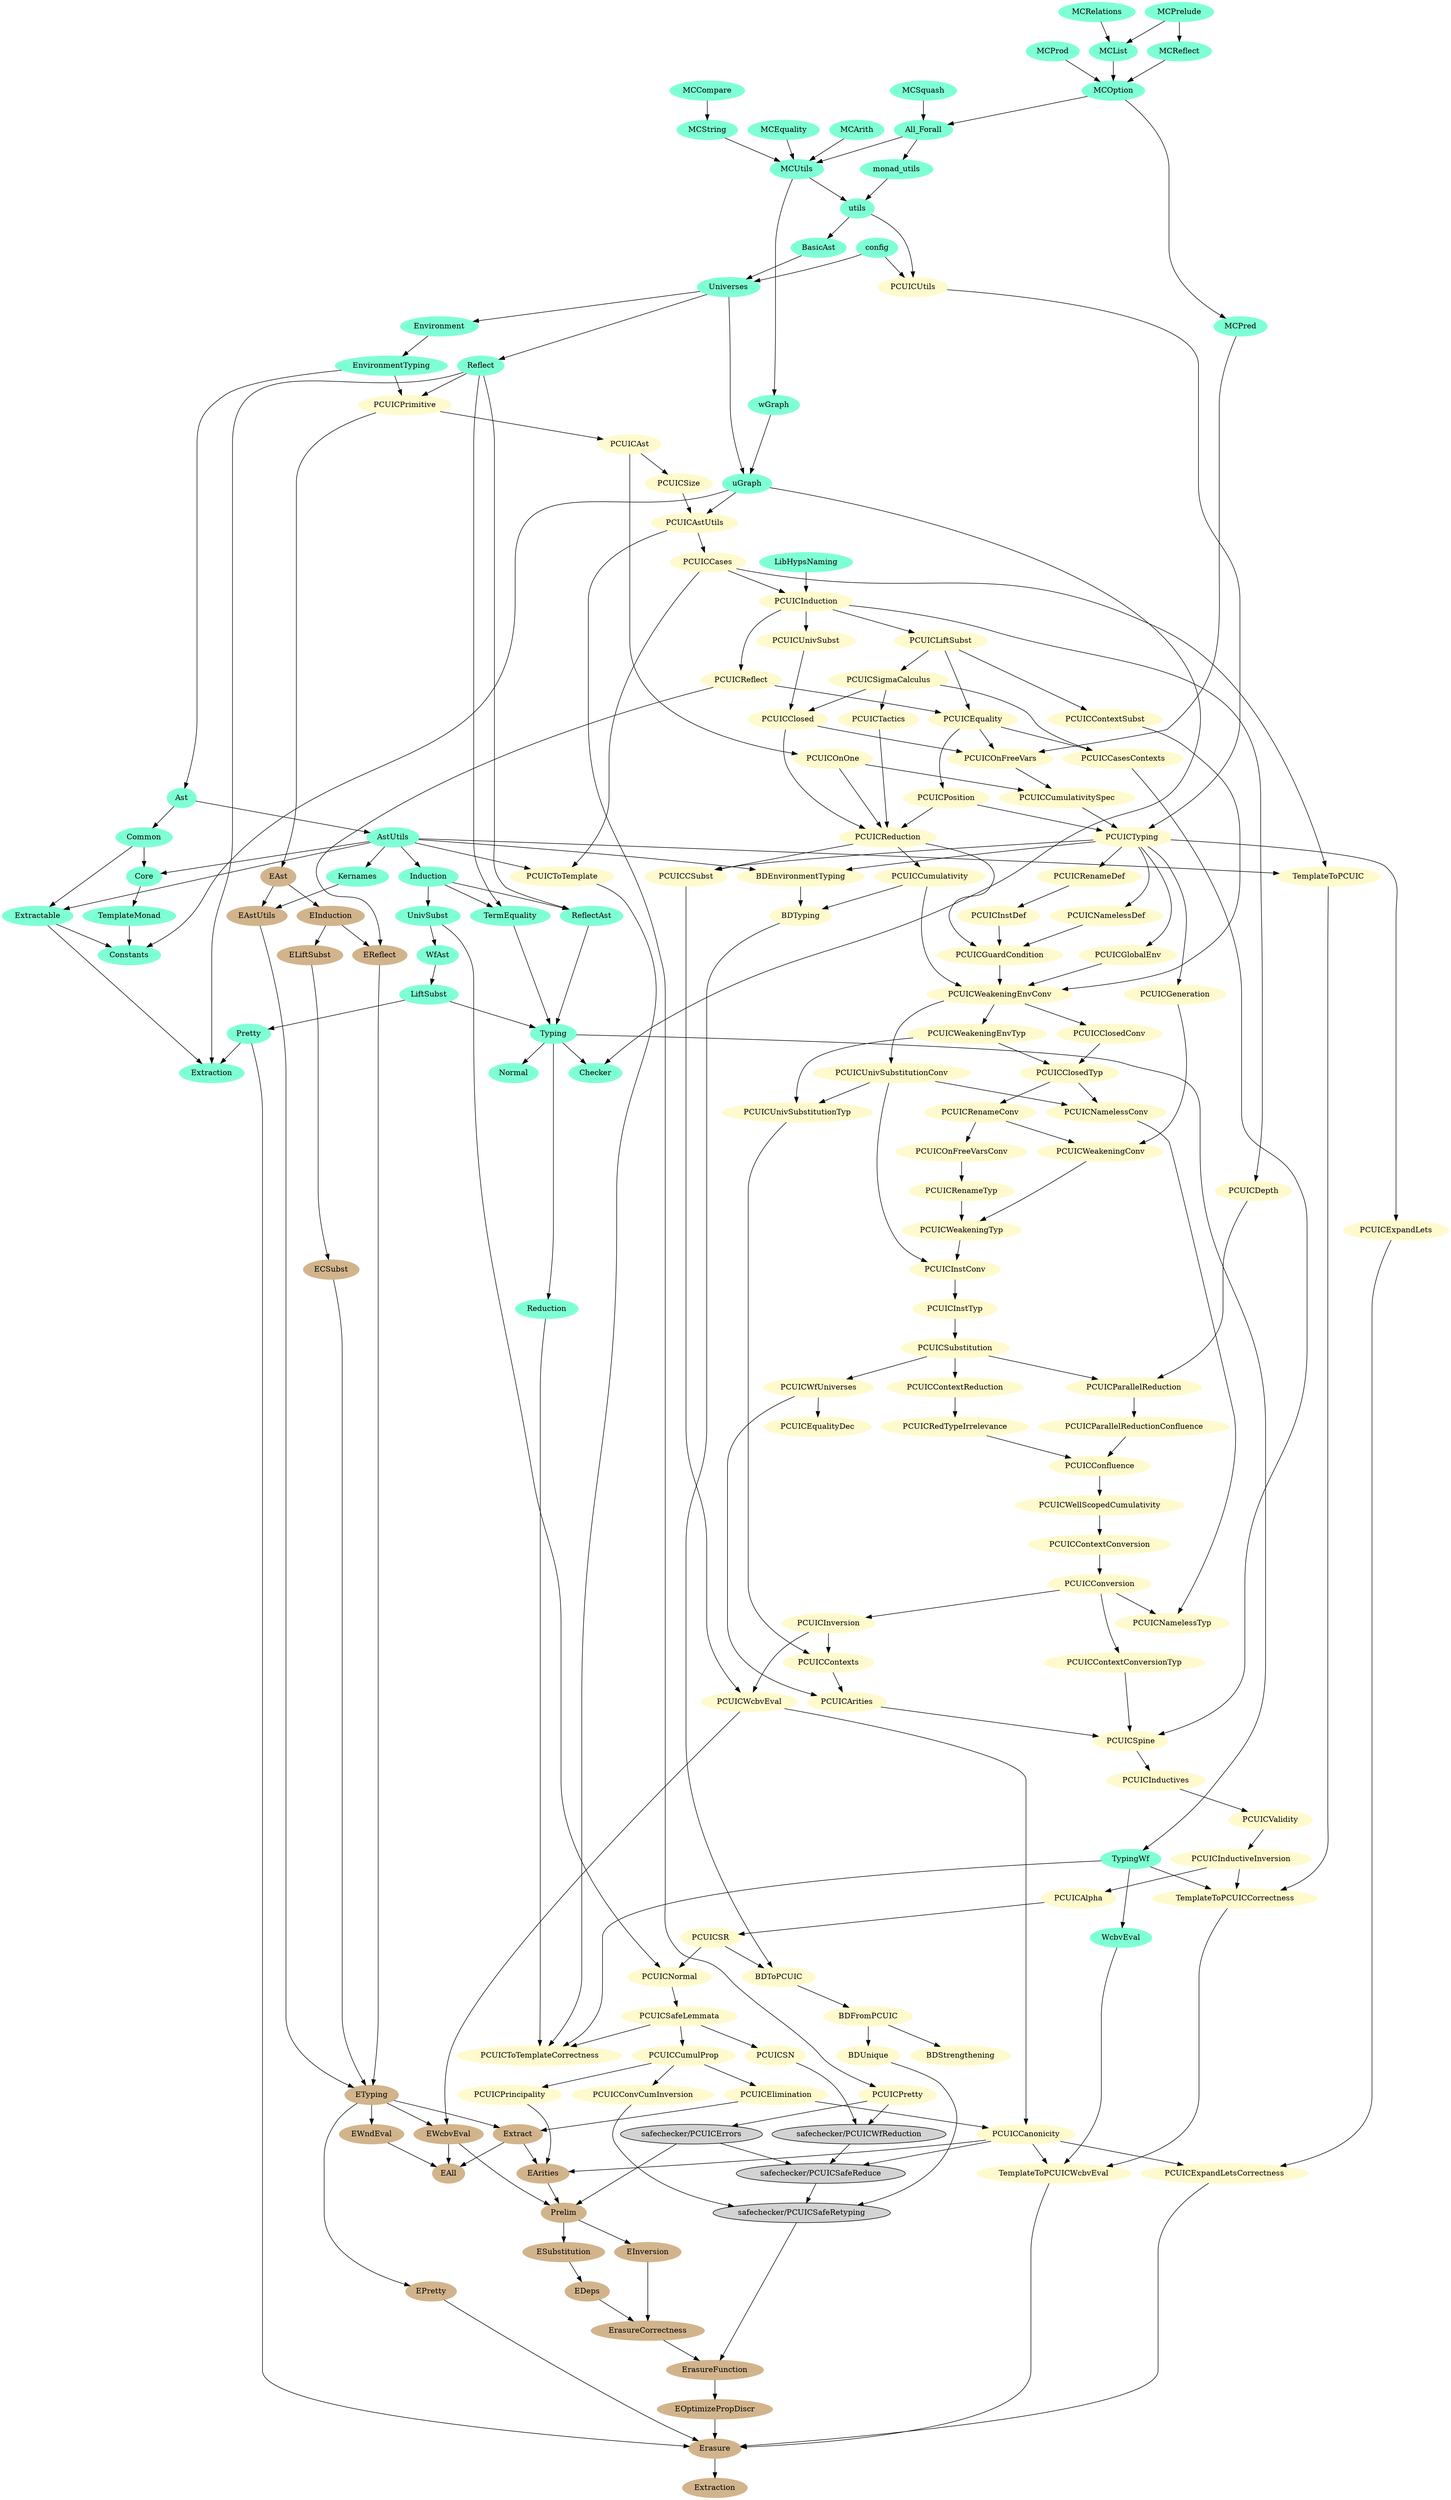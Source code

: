 digraph dependencies {
node[style=filled]
"template-coq/Extraction"[label="Extraction", color=aquamarine]
"template-coq/Constants"[label="Constants", color=aquamarine]
"template-coq/monad_utils"[label="monad_utils", color=aquamarine]
"template-coq/TemplateMonad/Extractable"[label="Extractable", color=aquamarine]
"template-coq/TemplateMonad/Core"[label="Core", color=aquamarine]
"template-coq/TemplateMonad/Common"[label="Common", color=aquamarine]
"template-coq/TemplateMonad"[label="TemplateMonad", color=aquamarine]
"template-coq/Checker"[label="Checker", color=aquamarine]
"template-coq/WcbvEval"[label="WcbvEval", color=aquamarine]
"template-coq/Normal"[label="Normal", color=aquamarine]
"template-coq/TypingWf"[label="TypingWf", color=aquamarine]
"template-coq/Reduction"[label="Reduction", color=aquamarine]
"template-coq/Typing"[label="Typing", color=aquamarine]
"template-coq/TermEquality"[label="TermEquality", color=aquamarine]
"template-coq/Pretty"[label="Pretty", color=aquamarine]
"template-coq/UnivSubst"[label="UnivSubst", color=aquamarine]
"template-coq/LiftSubst"[label="LiftSubst", color=aquamarine]
"template-coq/WfAst"[label="WfAst", color=aquamarine]
"template-coq/EnvironmentTyping"[label="EnvironmentTyping", color=aquamarine]
"template-coq/Induction"[label="Induction", color=aquamarine]
"template-coq/Kernames"[label="Kernames", color=aquamarine]
"template-coq/ReflectAst"[label="ReflectAst", color=aquamarine]
"template-coq/Reflect"[label="Reflect", color=aquamarine]
"template-coq/AstUtils"[label="AstUtils", color=aquamarine]
"template-coq/Ast"[label="Ast", color=aquamarine]
"template-coq/Environment"[label="Environment", color=aquamarine]
"template-coq/BasicAst"[label="BasicAst", color=aquamarine]
"template-coq/Universes"[label="Universes", color=aquamarine]
"template-coq/config"[label="config", color=aquamarine]
"template-coq/utils"[label="utils", color=aquamarine]
"template-coq/common/uGraph"[label="uGraph", color=aquamarine]
"template-coq/utils/MCUtils"[label="MCUtils", color=aquamarine]
"template-coq/utils/wGraph"[label="wGraph", color=aquamarine]
"template-coq/utils/MCString"[label="MCString", color=aquamarine]
"template-coq/utils/MCSquash"[label="MCSquash", color=aquamarine]
"template-coq/utils/MCRelations"[label="MCRelations", color=aquamarine]
"template-coq/utils/MCPred"[label="MCPred", color=aquamarine]
"template-coq/utils/MCProd"[label="MCProd", color=aquamarine]
"template-coq/utils/MCOption"[label="MCOption", color=aquamarine]
"template-coq/utils/MCList"[label="MCList", color=aquamarine]
"template-coq/utils/LibHypsNaming"[label="LibHypsNaming", color=aquamarine]
"template-coq/utils/MCEquality"[label="MCEquality", color=aquamarine]
"template-coq/utils/MCCompare"[label="MCCompare", color=aquamarine]
"template-coq/utils/MCArith"[label="MCArith", color=aquamarine]
"template-coq/utils/All_Forall"[label="All_Forall", color=aquamarine]
"template-coq/utils/MCReflect"[label="MCReflect", color=aquamarine]
"template-coq/utils/MCPrelude"[label="MCPrelude", color=aquamarine]
"template-coq/EnvironmentTyping" -> "template-coq/Ast"
"template-coq/Ast" -> "template-coq/AstUtils"
"template-coq/utils" -> "template-coq/BasicAst"
"template-coq/Typing" -> "template-coq/Checker"
"template-coq/common/uGraph" -> "template-coq/Checker"
"template-coq/TemplateMonad" -> "template-coq/Constants"
"template-coq/TemplateMonad/Extractable" -> "template-coq/Constants"
"template-coq/common/uGraph" -> "template-coq/Constants"
"template-coq/Universes" -> "template-coq/Environment"
"template-coq/Environment" -> "template-coq/EnvironmentTyping"
"template-coq/Pretty" -> "template-coq/Extraction"
"template-coq/Reflect" -> "template-coq/Extraction"
"template-coq/TemplateMonad/Extractable" -> "template-coq/Extraction"
"template-coq/AstUtils" -> "template-coq/Induction"
"template-coq/AstUtils" -> "template-coq/Kernames"
"template-coq/WfAst" -> "template-coq/LiftSubst"
"template-coq/Typing" -> "template-coq/Normal"
"template-coq/LiftSubst" -> "template-coq/Pretty"
"template-coq/Typing" -> "template-coq/Reduction"
"template-coq/Universes" -> "template-coq/Reflect"
"template-coq/Induction" -> "template-coq/ReflectAst"
"template-coq/Reflect" -> "template-coq/ReflectAst"
"template-coq/TemplateMonad/Core" -> "template-coq/TemplateMonad"
"template-coq/Ast" -> "template-coq/TemplateMonad/Common"
"template-coq/AstUtils" -> "template-coq/TemplateMonad/Core"
"template-coq/TemplateMonad/Common" -> "template-coq/TemplateMonad/Core"
"template-coq/AstUtils" -> "template-coq/TemplateMonad/Extractable"
"template-coq/TemplateMonad/Common" -> "template-coq/TemplateMonad/Extractable"
"template-coq/Induction" -> "template-coq/TermEquality"
"template-coq/Reflect" -> "template-coq/TermEquality"
"template-coq/LiftSubst" -> "template-coq/Typing"
"template-coq/ReflectAst" -> "template-coq/Typing"
"template-coq/TermEquality" -> "template-coq/Typing"
"template-coq/Typing" -> "template-coq/TypingWf"
"template-coq/Induction" -> "template-coq/UnivSubst"
"template-coq/BasicAst" -> "template-coq/Universes"
"template-coq/config" -> "template-coq/Universes"
"template-coq/TypingWf" -> "template-coq/WcbvEval"
"template-coq/UnivSubst" -> "template-coq/WfAst"
"template-coq/Universes" -> "template-coq/common/uGraph"
"template-coq/utils/wGraph" -> "template-coq/common/uGraph"
"template-coq/utils/All_Forall" -> "template-coq/monad_utils"
"template-coq/monad_utils" -> "template-coq/utils"
"template-coq/utils/MCUtils" -> "template-coq/utils"
"template-coq/utils/MCOption" -> "template-coq/utils/All_Forall"
"template-coq/utils/MCSquash" -> "template-coq/utils/All_Forall"
"template-coq/utils/MCPrelude" -> "template-coq/utils/MCList"
"template-coq/utils/MCRelations" -> "template-coq/utils/MCList"
"template-coq/utils/MCList" -> "template-coq/utils/MCOption"
"template-coq/utils/MCProd" -> "template-coq/utils/MCOption"
"template-coq/utils/MCReflect" -> "template-coq/utils/MCOption"
"template-coq/utils/MCOption" -> "template-coq/utils/MCPred"
"template-coq/utils/MCPrelude" -> "template-coq/utils/MCReflect"
"template-coq/utils/MCCompare" -> "template-coq/utils/MCString"
"template-coq/utils/All_Forall" -> "template-coq/utils/MCUtils"
"template-coq/utils/MCArith" -> "template-coq/utils/MCUtils"
"template-coq/utils/MCEquality" -> "template-coq/utils/MCUtils"
"template-coq/utils/MCString" -> "template-coq/utils/MCUtils"
"template-coq/utils/MCUtils" -> "template-coq/utils/wGraph"
"erasure/Erasure"[label="Erasure", color=tan]
"erasure/EOptimizePropDiscr"[label="EOptimizePropDiscr", color=tan]
"erasure/ErasureFunction"[label="ErasureFunction", color=tan]
"erasure/ErasureCorrectness"[label="ErasureCorrectness", color=tan]
"erasure/EArities"[label="EArities", color=tan]
"erasure/EInversion"[label="EInversion", color=tan]
"erasure/ESubstitution"[label="ESubstitution", color=tan]
"erasure/Prelim"[label="Prelim", color=tan]
"erasure/Extraction"[label="Extraction", color=tan]
"erasure/EAll"[label="EAll", color=tan]
"erasure/EDeps"[label="EDeps", color=tan]
"erasure/Extract"[label="Extract", color=tan]
"erasure/ETyping"[label="ETyping", color=tan]
"erasure/EWndEval"[label="EWndEval", color=tan]
"erasure/EWcbvEval"[label="EWcbvEval", color=tan]
"erasure/ECSubst"[label="ECSubst", color=tan]
"erasure/EPretty"[label="EPretty", color=tan]
"erasure/EReflect"[label="EReflect", color=tan]
"erasure/ELiftSubst"[label="ELiftSubst", color=tan]
"erasure/EInduction"[label="EInduction", color=tan]
"erasure/EAstUtils"[label="EAstUtils", color=tan]
"erasure/EAst"[label="EAst", color=tan]
"pcuic/PCUICTyping" -> "pcuic/Bidirectional/BDEnvironmentTyping"
"template-coq/AstUtils" -> "pcuic/Bidirectional/BDEnvironmentTyping"
"pcuic/Bidirectional/BDToPCUIC" -> "pcuic/Bidirectional/BDFromPCUIC"
"pcuic/Bidirectional/BDTyping" -> "pcuic/Bidirectional/BDToPCUIC"
"pcuic/PCUICSR" -> "pcuic/Bidirectional/BDToPCUIC"
"pcuic/Bidirectional/BDEnvironmentTyping" -> "pcuic/Bidirectional/BDTyping"
"pcuic/PCUICCumulativity" -> "pcuic/Bidirectional/BDTyping"
"pcuic/Bidirectional/BDFromPCUIC" -> "pcuic/Bidirectional/BDUnique"
"pcuic/Conversion/PCUICWeakeningEnvConv" -> "pcuic/Conversion/PCUICClosedConv"
"pcuic/Conversion/PCUICUnivSubstitutionConv" -> "pcuic/Conversion/PCUICInstConv"
"pcuic/Typing/PCUICWeakeningTyp" -> "pcuic/Conversion/PCUICInstConv"
"pcuic/Conversion/PCUICRenameConv" -> "pcuic/Conversion/PCUICOnFreeVarsConv"
"pcuic/Typing/PCUICClosedTyp" -> "pcuic/Conversion/PCUICRenameConv"
"pcuic/Conversion/PCUICWeakeningEnvConv" -> "pcuic/Conversion/PCUICUnivSubstitutionConv"
"pcuic/Conversion/PCUICRenameConv" -> "pcuic/Conversion/PCUICWeakeningConv"
"pcuic/PCUICGeneration" -> "pcuic/Conversion/PCUICWeakeningConv"
"pcuic/PCUICContextSubst" -> "pcuic/Conversion/PCUICWeakeningEnvConv"
"pcuic/PCUICCumulativity" -> "pcuic/Conversion/PCUICWeakeningEnvConv"
"pcuic/PCUICGlobalEnv" -> "pcuic/Conversion/PCUICWeakeningEnvConv"
"pcuic/PCUICGuardCondition" -> "pcuic/Conversion/PCUICWeakeningEnvConv"
"pcuic/PCUICInductiveInversion" -> "pcuic/PCUICAlpha"
"pcuic/PCUICContexts" -> "pcuic/PCUICArities"
"pcuic/PCUICWfUniverses" -> "pcuic/PCUICArities"
"pcuic/utils/PCUICPrimitive" -> "pcuic/PCUICAst"
"pcuic/PCUICReduction" -> "pcuic/PCUICCSubst"
"pcuic/PCUICTyping" -> "pcuic/PCUICCSubst"
"pcuic/PCUICElimination" -> "pcuic/PCUICCanonicity"
"pcuic/PCUICWcbvEval" -> "pcuic/PCUICCanonicity"
"pcuic/PCUICEquality" -> "pcuic/PCUICCasesContexts"
"pcuic/PCUICSigmaCalculus" -> "pcuic/PCUICCasesContexts"
"pcuic/PCUICParallelReductionConfluence" -> "pcuic/PCUICConfluence"
"pcuic/PCUICRedTypeIrrelevance" -> "pcuic/PCUICConfluence"
"pcuic/PCUICWellScopedCumulativity" -> "pcuic/PCUICContextConversion"
"pcuic/PCUICSubstitution" -> "pcuic/PCUICContextReduction"
"pcuic/Syntax/PCUICLiftSubst" -> "pcuic/PCUICContextSubst"
"pcuic/PCUICInversion" -> "pcuic/PCUICContexts"
"pcuic/Typing/PCUICUnivSubstitutionTyp" -> "pcuic/PCUICContexts"
"pcuic/PCUICCumulProp" -> "pcuic/PCUICConvCumInversion"
"pcuic/PCUICContextConversion" -> "pcuic/PCUICConversion"
"pcuic/PCUICSafeLemmata" -> "pcuic/PCUICCumulProp"
"pcuic/PCUICReduction" -> "pcuic/PCUICCumulativity"
"pcuic/Syntax/PCUICOnFreeVars" -> "pcuic/PCUICCumulativitySpec"
"pcuic/utils/PCUICOnOne" -> "pcuic/PCUICCumulativitySpec"
"pcuic/PCUICCumulProp" -> "pcuic/PCUICElimination"
"pcuic/Syntax/PCUICLiftSubst" -> "pcuic/PCUICEquality"
"pcuic/Syntax/PCUICReflect" -> "pcuic/PCUICEquality"
"pcuic/PCUICTyping" -> "pcuic/PCUICExpandLets"
"pcuic/PCUICCanonicity" -> "pcuic/PCUICExpandLetsCorrectness"
"pcuic/PCUICExpandLets" -> "pcuic/PCUICExpandLetsCorrectness"
"pcuic/PCUICTyping" -> "pcuic/PCUICGeneration"
"pcuic/PCUICTyping" -> "pcuic/PCUICGlobalEnv"
"pcuic/PCUICReduction" -> "pcuic/PCUICGuardCondition"
"pcuic/Syntax/PCUICInstDef" -> "pcuic/PCUICGuardCondition"
"pcuic/Syntax/PCUICNamelessDef" -> "pcuic/PCUICGuardCondition"
"pcuic/PCUICValidity" -> "pcuic/PCUICInductiveInversion"
"pcuic/PCUICSpine" -> "pcuic/PCUICInductives"
"pcuic/PCUICConversion" -> "pcuic/PCUICInversion"
"pcuic/PCUICSR" -> "pcuic/PCUICNormal"
"template-coq/UnivSubst" -> "pcuic/PCUICNormal"
"pcuic/PCUICSubstitution" -> "pcuic/PCUICParallelReduction"
"pcuic/Syntax/PCUICDepth" -> "pcuic/PCUICParallelReduction"
"pcuic/PCUICParallelReduction" -> "pcuic/PCUICParallelReductionConfluence"
"pcuic/PCUICCumulProp" -> "pcuic/PCUICPrincipality"
"pcuic/PCUICContextReduction" -> "pcuic/PCUICRedTypeIrrelevance"
"pcuic/Syntax/PCUICClosed" -> "pcuic/PCUICReduction"
"pcuic/Syntax/PCUICPosition" -> "pcuic/PCUICReduction"
"pcuic/Syntax/PCUICTactics" -> "pcuic/PCUICReduction"
"pcuic/utils/PCUICOnOne" -> "pcuic/PCUICReduction"
"pcuic/PCUICSafeLemmata" -> "pcuic/PCUICSN"
"pcuic/PCUICAlpha" -> "pcuic/PCUICSR"
"pcuic/PCUICNormal" -> "pcuic/PCUICSafeLemmata"
"pcuic/Syntax/PCUICLiftSubst" -> "pcuic/PCUICSigmaCalculus"
"pcuic/PCUICArities" -> "pcuic/PCUICSpine"
"pcuic/PCUICCasesContexts" -> "pcuic/PCUICSpine"
"pcuic/Typing/PCUICContextConversionTyp" -> "pcuic/PCUICSpine"
"pcuic/Typing/PCUICInstTyp" -> "pcuic/PCUICSubstitution"
"pcuic/PCUICCumulativitySpec" -> "pcuic/PCUICTyping"
"pcuic/Syntax/PCUICPosition" -> "pcuic/PCUICTyping"
"pcuic/utils/PCUICUtils" -> "pcuic/PCUICTyping"
"pcuic/PCUICInductives" -> "pcuic/PCUICValidity"
"pcuic/PCUICCSubst" -> "pcuic/PCUICWcbvEval"
"pcuic/PCUICInversion" -> "pcuic/PCUICWcbvEval"
"pcuic/PCUICConfluence" -> "pcuic/PCUICWellScopedCumulativity"
"pcuic/PCUICSubstitution" -> "pcuic/PCUICWfUniverses"
"pcuic/utils/PCUICAstUtils" -> "pcuic/Syntax/PCUICCases"
"pcuic/PCUICSigmaCalculus" -> "pcuic/Syntax/PCUICClosed"
"pcuic/Syntax/PCUICUnivSubst" -> "pcuic/Syntax/PCUICClosed"
"pcuic/Syntax/PCUICInduction" -> "pcuic/Syntax/PCUICDepth"
"pcuic/Syntax/PCUICCases" -> "pcuic/Syntax/PCUICInduction"
"template-coq/utils/LibHypsNaming" -> "pcuic/Syntax/PCUICInduction"
"pcuic/Syntax/PCUICRenameDef" -> "pcuic/Syntax/PCUICInstDef"
"pcuic/Syntax/PCUICInduction" -> "pcuic/Syntax/PCUICLiftSubst"
"pcuic/PCUICTyping" -> "pcuic/Syntax/PCUICNamelessDef"
"pcuic/PCUICEquality" -> "pcuic/Syntax/PCUICOnFreeVars"
"pcuic/Syntax/PCUICClosed" -> "pcuic/Syntax/PCUICOnFreeVars"
"template-coq/utils/MCPred" -> "pcuic/Syntax/PCUICOnFreeVars"
"pcuic/PCUICEquality" -> "pcuic/Syntax/PCUICPosition"
"pcuic/Syntax/PCUICInduction" -> "pcuic/Syntax/PCUICReflect"
"pcuic/PCUICTyping" -> "pcuic/Syntax/PCUICRenameDef"
"pcuic/PCUICSigmaCalculus" -> "pcuic/Syntax/PCUICTactics"
"pcuic/Syntax/PCUICInduction" -> "pcuic/Syntax/PCUICUnivSubst"
"pcuic/Syntax/PCUICCases" -> "pcuic/TemplateToPCUIC"
"template-coq/AstUtils" -> "pcuic/TemplateToPCUIC"
"pcuic/PCUICInductiveInversion" -> "pcuic/TemplateToPCUICCorrectness"
"pcuic/TemplateToPCUIC" -> "pcuic/TemplateToPCUICCorrectness"
"template-coq/TypingWf" -> "pcuic/TemplateToPCUICCorrectness"
"pcuic/PCUICCanonicity" -> "pcuic/TemplateToPCUICWcbvEval"
"pcuic/TemplateToPCUICCorrectness" -> "pcuic/TemplateToPCUICWcbvEval"
"template-coq/WcbvEval" -> "pcuic/TemplateToPCUICWcbvEval"
"pcuic/Conversion/PCUICClosedConv" -> "pcuic/Typing/PCUICClosedTyp"
"pcuic/Typing/PCUICWeakeningEnvTyp" -> "pcuic/Typing/PCUICClosedTyp"
"pcuic/PCUICConversion" -> "pcuic/Typing/PCUICContextConversionTyp"
"pcuic/Conversion/PCUICInstConv" -> "pcuic/Typing/PCUICInstTyp"
"pcuic/Conversion/PCUICOnFreeVarsConv" -> "pcuic/Typing/PCUICRenameTyp"
"pcuic/Conversion/PCUICUnivSubstitutionConv" -> "pcuic/Typing/PCUICUnivSubstitutionTyp"
"pcuic/Typing/PCUICWeakeningEnvTyp" -> "pcuic/Typing/PCUICUnivSubstitutionTyp"
"pcuic/Conversion/PCUICWeakeningEnvConv" -> "pcuic/Typing/PCUICWeakeningEnvTyp"
"pcuic/Conversion/PCUICWeakeningConv" -> "pcuic/Typing/PCUICWeakeningTyp"
"pcuic/Typing/PCUICRenameTyp" -> "pcuic/Typing/PCUICWeakeningTyp"
"pcuic/utils/PCUICSize" -> "pcuic/utils/PCUICAstUtils"
"template-coq/common/uGraph" -> "pcuic/utils/PCUICAstUtils"
"pcuic/PCUICAst" -> "pcuic/utils/PCUICOnOne"
"pcuic/utils/PCUICAstUtils" -> "pcuic/utils/PCUICPretty"
"template-coq/EnvironmentTyping" -> "pcuic/utils/PCUICPrimitive"
"template-coq/Reflect" -> "pcuic/utils/PCUICPrimitive"
"pcuic/PCUICAst" -> "pcuic/utils/PCUICSize"
"template-coq/config" -> "pcuic/utils/PCUICUtils"
"template-coq/utils" -> "pcuic/utils/PCUICUtils"
"pcuic/utils/PCUICPretty" -> "safechecker/PCUICErrors"
"pcuic/PCUICCanonicity" -> "safechecker/PCUICSafeReduce"
"safechecker/PCUICErrors" -> "safechecker/PCUICSafeReduce"
"safechecker/PCUICWfReduction" -> "safechecker/PCUICSafeReduce"
"pcuic/Bidirectional/BDUnique" -> "safechecker/PCUICSafeRetyping"
"pcuic/PCUICConvCumInversion" -> "safechecker/PCUICSafeRetyping"
"safechecker/PCUICSafeReduce" -> "safechecker/PCUICSafeRetyping"
"pcuic/PCUICSN" -> "safechecker/PCUICWfReduction"
"pcuic/utils/PCUICPretty" -> "safechecker/PCUICWfReduction"
"erasure/EWcbvEval" -> "erasure/EAll"
"erasure/EWndEval" -> "erasure/EAll"
"erasure/Extract" -> "erasure/EAll"
"pcuic/PCUICCanonicity" -> "erasure/EArities"
"pcuic/PCUICPrincipality" -> "erasure/EArities"
"erasure/Extract" -> "erasure/EArities"
"pcuic/utils/PCUICPrimitive" -> "erasure/EAst"
"template-coq/Kernames" -> "erasure/EAstUtils"
"erasure/EAst" -> "erasure/EAstUtils"
"erasure/ELiftSubst" -> "erasure/ECSubst"
"erasure/ESubstitution" -> "erasure/EDeps"
"erasure/EAst" -> "erasure/EInduction"
"erasure/Prelim" -> "erasure/EInversion"
"erasure/EInduction" -> "erasure/ELiftSubst"
"erasure/ErasureFunction" -> "erasure/EOptimizePropDiscr"
"erasure/ETyping" -> "erasure/EPretty"
"pcuic/Syntax/PCUICReflect" -> "erasure/EReflect"
"erasure/EInduction" -> "erasure/EReflect"
"erasure/Prelim" -> "erasure/ESubstitution"
"erasure/EAstUtils" -> "erasure/ETyping"
"erasure/ECSubst" -> "erasure/ETyping"
"erasure/EReflect" -> "erasure/ETyping"
"pcuic/PCUICWcbvEval" -> "erasure/EWcbvEval"
"erasure/ETyping" -> "erasure/EWcbvEval"
"erasure/ETyping" -> "erasure/EWndEval"
"pcuic/PCUICExpandLetsCorrectness" -> "erasure/Erasure"
"pcuic/TemplateToPCUICWcbvEval" -> "erasure/Erasure"
"template-coq/Pretty" -> "erasure/Erasure"
"erasure/EOptimizePropDiscr" -> "erasure/Erasure"
"erasure/EPretty" -> "erasure/Erasure"
"erasure/EDeps" -> "erasure/ErasureCorrectness"
"erasure/EInversion" -> "erasure/ErasureCorrectness"
"safechecker/PCUICSafeRetyping" -> "erasure/ErasureFunction"
"erasure/ErasureCorrectness" -> "erasure/ErasureFunction"
"pcuic/PCUICElimination" -> "erasure/Extract"
"erasure/ETyping" -> "erasure/Extract"
"erasure/Erasure" -> "erasure/Extraction"
"safechecker/PCUICErrors" -> "erasure/Prelim"
"erasure/EArities" -> "erasure/Prelim"
"erasure/EWcbvEval" -> "erasure/Prelim"
"pcuic/Bidirectional/BDStrengthening"[label="BDStrengthening", color=lemonchiffon1]
"pcuic/Bidirectional/BDUnique"[label="BDUnique", color=lemonchiffon1]
"pcuic/Bidirectional/BDFromPCUIC"[label="BDFromPCUIC", color=lemonchiffon1]
"pcuic/Bidirectional/BDToPCUIC"[label="BDToPCUIC", color=lemonchiffon1]
"pcuic/Bidirectional/BDTyping"[label="BDTyping", color=lemonchiffon1]
"pcuic/Bidirectional/BDEnvironmentTyping"[label="BDEnvironmentTyping", color=lemonchiffon1]
"pcuic/PCUICExpandLetsCorrectness"[label="PCUICExpandLetsCorrectness", color=lemonchiffon1]
"pcuic/PCUICExpandLets"[label="PCUICExpandLets", color=lemonchiffon1]
"pcuic/PCUICToTemplateCorrectness"[label="PCUICToTemplateCorrectness", color=lemonchiffon1]
"pcuic/PCUICToTemplate"[label="PCUICToTemplate", color=lemonchiffon1]
"pcuic/TemplateToPCUICWcbvEval"[label="TemplateToPCUICWcbvEval", color=lemonchiffon1]
"pcuic/TemplateToPCUICCorrectness"[label="TemplateToPCUICCorrectness", color=lemonchiffon1]
"pcuic/TemplateToPCUIC"[label="TemplateToPCUIC", color=lemonchiffon1]
"pcuic/PCUICSafeLemmata"[label="PCUICSafeLemmata", color=lemonchiffon1]
"pcuic/PCUICSigmaCalculus"[label="PCUICSigmaCalculus", color=lemonchiffon1]
"pcuic/PCUICPrincipality"[label="PCUICPrincipality", color=lemonchiffon1]
"pcuic/PCUICSN"[label="PCUICSN", color=lemonchiffon1]
"pcuic/PCUICElimination"[label="PCUICElimination", color=lemonchiffon1]
"pcuic/PCUICCumulProp"[label="PCUICCumulProp", color=lemonchiffon1]
"pcuic/PCUICWcbvEval"[label="PCUICWcbvEval", color=lemonchiffon1]
"pcuic/PCUICCSubst"[label="PCUICCSubst", color=lemonchiffon1]
"pcuic/PCUICCanonicity"[label="PCUICCanonicity", color=lemonchiffon1]
"pcuic/PCUICSR"[label="PCUICSR", color=lemonchiffon1]
"pcuic/PCUICInductiveInversion"[label="PCUICInductiveInversion", color=lemonchiffon1]
"pcuic/PCUICValidity"[label="PCUICValidity", color=lemonchiffon1]
"pcuic/PCUICInductives"[label="PCUICInductives", color=lemonchiffon1]
"pcuic/PCUICSpine"[label="PCUICSpine", color=lemonchiffon1]
"pcuic/PCUICWfUniverses"[label="PCUICWfUniverses", color=lemonchiffon1]
"pcuic/PCUICArities"[label="PCUICArities", color=lemonchiffon1]
"pcuic/PCUICContexts"[label="PCUICContexts", color=lemonchiffon1]
"pcuic/PCUICAlpha"[label="PCUICAlpha", color=lemonchiffon1]
"pcuic/PCUICGeneration"[label="PCUICGeneration", color=lemonchiffon1]
"pcuic/PCUICRedTypeIrrelevance"[label="PCUICRedTypeIrrelevance", color=lemonchiffon1]
"pcuic/PCUICConvCumInversion"[label="PCUICConvCumInversion", color=lemonchiffon1]
"pcuic/PCUICConversion"[label="PCUICConversion", color=lemonchiffon1]
"pcuic/PCUICContextConversion"[label="PCUICContextConversion", color=lemonchiffon1]
"pcuic/PCUICWellScopedCumulativity"[label="PCUICWellScopedCumulativity", color=lemonchiffon1]
"pcuic/PCUICConfluence"[label="PCUICConfluence", color=lemonchiffon1]
"pcuic/PCUICParallelReductionConfluence"[label="PCUICParallelReductionConfluence", color=lemonchiffon1]
"pcuic/PCUICParallelReduction"[label="PCUICParallelReduction", color=lemonchiffon1]
"pcuic/PCUICCumulativitySpec"[label="PCUICCumulativitySpec", color=lemonchiffon1]
"pcuic/PCUICCumulativity"[label="PCUICCumulativity", color=lemonchiffon1]
"pcuic/PCUICContextReduction"[label="PCUICContextReduction", color=lemonchiffon1]
"pcuic/PCUICSubstitution"[label="PCUICSubstitution", color=lemonchiffon1]
"pcuic/PCUICEqualityDec"[label="PCUICEqualityDec", color=lemonchiffon1]
"pcuic/PCUICEquality"[label="PCUICEquality", color=lemonchiffon1]
"pcuic/PCUICNormal"[label="PCUICNormal", color=lemonchiffon1]
"pcuic/PCUICInversion"[label="PCUICInversion", color=lemonchiffon1]
"pcuic/PCUICGlobalEnv"[label="PCUICGlobalEnv", color=lemonchiffon1]
"pcuic/PCUICGuardCondition"[label="PCUICGuardCondition", color=lemonchiffon1]
"pcuic/PCUICTyping"[label="PCUICTyping", color=lemonchiffon1]
"pcuic/PCUICReduction"[label="PCUICReduction", color=lemonchiffon1]
"pcuic/PCUICCasesContexts"[label="PCUICCasesContexts", color=lemonchiffon1]
"pcuic/PCUICContextSubst"[label="PCUICContextSubst", color=lemonchiffon1]
"pcuic/Typing/PCUICContextConversionTyp"[label="PCUICContextConversionTyp", color=lemonchiffon1]
"pcuic/Typing/PCUICClosedTyp"[label="PCUICClosedTyp", color=lemonchiffon1]
"pcuic/Typing/PCUICUnivSubstitutionTyp"[label="PCUICUnivSubstitutionTyp", color=lemonchiffon1]
"pcuic/Typing/PCUICWeakeningTyp"[label="PCUICWeakeningTyp", color=lemonchiffon1]
"pcuic/Typing/PCUICWeakeningEnvTyp"[label="PCUICWeakeningEnvTyp", color=lemonchiffon1]
"pcuic/Typing/PCUICInstTyp"[label="PCUICInstTyp", color=lemonchiffon1]
"pcuic/Typing/PCUICRenameTyp"[label="PCUICRenameTyp", color=lemonchiffon1]
"pcuic/Typing/PCUICNamelessTyp"[label="PCUICNamelessTyp", color=lemonchiffon1]
"pcuic/Conversion/PCUICOnFreeVarsConv"[label="PCUICOnFreeVarsConv", color=lemonchiffon1]
"pcuic/Conversion/PCUICClosedConv"[label="PCUICClosedConv", color=lemonchiffon1]
"pcuic/Conversion/PCUICWeakeningConv"[label="PCUICWeakeningConv", color=lemonchiffon1]
"pcuic/Conversion/PCUICUnivSubstitutionConv"[label="PCUICUnivSubstitutionConv", color=lemonchiffon1]
"pcuic/Conversion/PCUICWeakeningEnvConv"[label="PCUICWeakeningEnvConv", color=lemonchiffon1]
"pcuic/Conversion/PCUICInstConv"[label="PCUICInstConv", color=lemonchiffon1]
"pcuic/Conversion/PCUICRenameConv"[label="PCUICRenameConv", color=lemonchiffon1]
"pcuic/Conversion/PCUICNamelessConv"[label="PCUICNamelessConv", color=lemonchiffon1]
"pcuic/Syntax/PCUICClosed"[label="PCUICClosed", color=lemonchiffon1]
"pcuic/Syntax/PCUICUnivSubst"[label="PCUICUnivSubst", color=lemonchiffon1]
"pcuic/Syntax/PCUICTactics"[label="PCUICTactics", color=lemonchiffon1]
"pcuic/Syntax/PCUICLiftSubst"[label="PCUICLiftSubst", color=lemonchiffon1]
"pcuic/Syntax/PCUICInstDef"[label="PCUICInstDef", color=lemonchiffon1]
"pcuic/Syntax/PCUICRenameDef"[label="PCUICRenameDef", color=lemonchiffon1]
"pcuic/Syntax/PCUICOnFreeVars"[label="PCUICOnFreeVars", color=lemonchiffon1]
"pcuic/Syntax/PCUICNamelessDef"[label="PCUICNamelessDef", color=lemonchiffon1]
"pcuic/Syntax/PCUICReflect"[label="PCUICReflect", color=lemonchiffon1]
"pcuic/Syntax/PCUICPosition"[label="PCUICPosition", color=lemonchiffon1]
"pcuic/Syntax/PCUICDepth"[label="PCUICDepth", color=lemonchiffon1]
"pcuic/Syntax/PCUICInduction"[label="PCUICInduction", color=lemonchiffon1]
"pcuic/Syntax/PCUICCases"[label="PCUICCases", color=lemonchiffon1]
"pcuic/utils/PCUICPretty"[label="PCUICPretty", color=lemonchiffon1]
"pcuic/utils/PCUICSize"[label="PCUICSize", color=lemonchiffon1]
"pcuic/utils/PCUICUtils"[label="PCUICUtils", color=lemonchiffon1]
"pcuic/utils/PCUICAstUtils"[label="PCUICAstUtils", color=lemonchiffon1]
"pcuic/utils/PCUICPrimitive"[label="PCUICPrimitive", color=lemonchiffon1]
"pcuic/utils/PCUICOnOne"[label="PCUICOnOne", color=lemonchiffon1]
"pcuic/PCUICAst"[label="PCUICAst", color=lemonchiffon1]
"pcuic/Bidirectional/BDFromPCUIC" -> "pcuic/Bidirectional/BDStrengthening"
"pcuic/Conversion/PCUICUnivSubstitutionConv" -> "pcuic/Conversion/PCUICNamelessConv"
"pcuic/Typing/PCUICClosedTyp" -> "pcuic/Conversion/PCUICNamelessConv"
"pcuic/PCUICWfUniverses" -> "pcuic/PCUICEqualityDec"
"template-coq/AstUtils" -> "pcuic/PCUICToTemplate"
"pcuic/Syntax/PCUICCases" -> "pcuic/PCUICToTemplate"
"template-coq/Reduction" -> "pcuic/PCUICToTemplateCorrectness"
"template-coq/TypingWf" -> "pcuic/PCUICToTemplateCorrectness"
"pcuic/PCUICSafeLemmata" -> "pcuic/PCUICToTemplateCorrectness"
"pcuic/PCUICToTemplate" -> "pcuic/PCUICToTemplateCorrectness"
"pcuic/Conversion/PCUICNamelessConv" -> "pcuic/Typing/PCUICNamelessTyp"
"pcuic/PCUICConversion" -> "pcuic/Typing/PCUICNamelessTyp"
}
